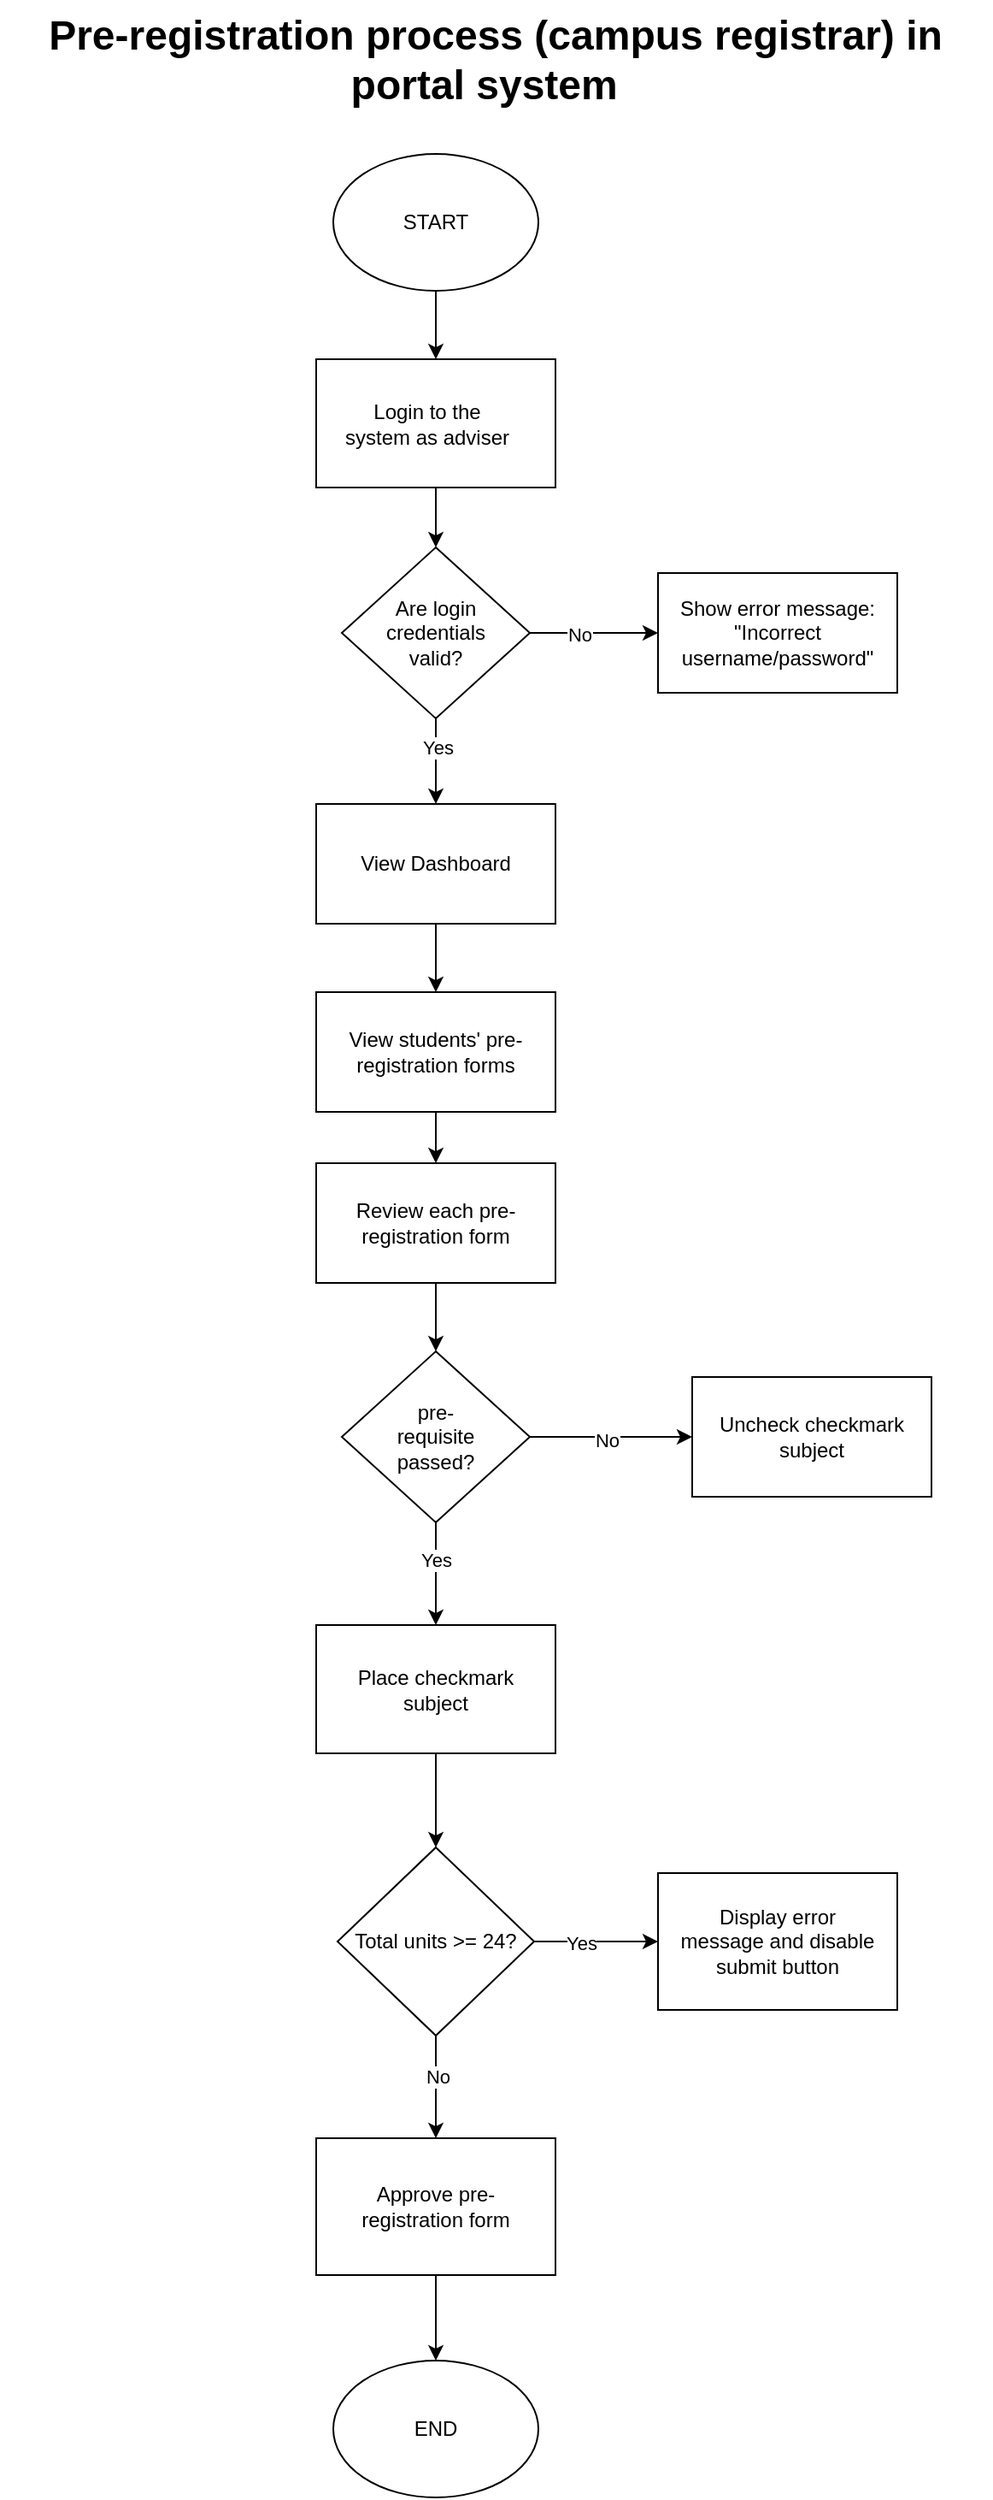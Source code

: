 <mxfile version="24.7.16">
  <diagram name="Page-1" id="FeNSiu1vrpdzJU6li4sQ">
    <mxGraphModel dx="880" dy="460" grid="1" gridSize="10" guides="1" tooltips="1" connect="1" arrows="1" fold="1" page="1" pageScale="1" pageWidth="850" pageHeight="1100" math="0" shadow="0">
      <root>
        <mxCell id="0" />
        <mxCell id="1" parent="0" />
        <mxCell id="SyvcPrhUcTAlDS3E91bm-1" value="&lt;h1 style=&quot;margin-top: 0px;&quot;&gt;Pre-registration process (campus registrar) in portal system&amp;nbsp;&amp;nbsp;&lt;/h1&gt;" style="text;html=1;whiteSpace=wrap;overflow=hidden;rounded=0;align=center;movable=1;resizable=1;rotatable=1;deletable=1;editable=1;locked=0;connectable=1;" parent="1" vertex="1">
          <mxGeometry x="135" y="20" width="580" height="70" as="geometry" />
        </mxCell>
        <mxCell id="SyvcPrhUcTAlDS3E91bm-11" style="edgeStyle=orthogonalEdgeStyle;rounded=0;orthogonalLoop=1;jettySize=auto;html=1;exitX=0.5;exitY=1;exitDx=0;exitDy=0;entryX=0.5;entryY=0;entryDx=0;entryDy=0;" parent="1" source="SyvcPrhUcTAlDS3E91bm-4" target="SyvcPrhUcTAlDS3E91bm-8" edge="1">
          <mxGeometry relative="1" as="geometry" />
        </mxCell>
        <mxCell id="SyvcPrhUcTAlDS3E91bm-14" value="Yes" style="edgeLabel;html=1;align=center;verticalAlign=middle;resizable=0;points=[];" parent="SyvcPrhUcTAlDS3E91bm-11" vertex="1" connectable="0">
          <mxGeometry x="-0.32" y="1" relative="1" as="geometry">
            <mxPoint as="offset" />
          </mxGeometry>
        </mxCell>
        <mxCell id="SyvcPrhUcTAlDS3E91bm-12" style="edgeStyle=orthogonalEdgeStyle;rounded=0;orthogonalLoop=1;jettySize=auto;html=1;exitX=1;exitY=0.5;exitDx=0;exitDy=0;entryX=0;entryY=0.5;entryDx=0;entryDy=0;" parent="1" source="SyvcPrhUcTAlDS3E91bm-4" target="SyvcPrhUcTAlDS3E91bm-7" edge="1">
          <mxGeometry relative="1" as="geometry" />
        </mxCell>
        <mxCell id="SyvcPrhUcTAlDS3E91bm-13" value="No" style="edgeLabel;html=1;align=center;verticalAlign=middle;resizable=0;points=[];" parent="SyvcPrhUcTAlDS3E91bm-12" vertex="1" connectable="0">
          <mxGeometry x="-0.227" y="-1" relative="1" as="geometry">
            <mxPoint as="offset" />
          </mxGeometry>
        </mxCell>
        <mxCell id="SyvcPrhUcTAlDS3E91bm-4" value="" style="rhombus;whiteSpace=wrap;html=1;" parent="1" vertex="1">
          <mxGeometry x="335" y="340" width="110" height="100" as="geometry" />
        </mxCell>
        <mxCell id="SyvcPrhUcTAlDS3E91bm-5" value="Are login credentials valid?" style="text;html=1;align=center;verticalAlign=middle;whiteSpace=wrap;rounded=0;" parent="1" vertex="1">
          <mxGeometry x="360" y="375" width="60" height="30" as="geometry" />
        </mxCell>
        <mxCell id="SyvcPrhUcTAlDS3E91bm-6" value="" style="rounded=0;whiteSpace=wrap;html=1;" parent="1" vertex="1">
          <mxGeometry x="520" y="355" width="140" height="70" as="geometry" />
        </mxCell>
        <mxCell id="SyvcPrhUcTAlDS3E91bm-7" value="Show error message:&lt;div&gt;&quot;Incorrect username/password&quot;&lt;/div&gt;" style="text;html=1;align=center;verticalAlign=middle;whiteSpace=wrap;rounded=0;" parent="1" vertex="1">
          <mxGeometry x="520" y="370" width="140" height="40" as="geometry" />
        </mxCell>
        <mxCell id="hEnt9ywJXe-8F-uIfgRp-30" style="edgeStyle=orthogonalEdgeStyle;rounded=0;orthogonalLoop=1;jettySize=auto;html=1;exitX=0.5;exitY=1;exitDx=0;exitDy=0;entryX=0.5;entryY=0;entryDx=0;entryDy=0;" parent="1" source="SyvcPrhUcTAlDS3E91bm-8" target="hEnt9ywJXe-8F-uIfgRp-27" edge="1">
          <mxGeometry relative="1" as="geometry" />
        </mxCell>
        <mxCell id="SyvcPrhUcTAlDS3E91bm-8" value="" style="rounded=0;whiteSpace=wrap;html=1;" parent="1" vertex="1">
          <mxGeometry x="320" y="490" width="140" height="70" as="geometry" />
        </mxCell>
        <mxCell id="SyvcPrhUcTAlDS3E91bm-9" value="View Dashboard" style="text;html=1;align=center;verticalAlign=middle;whiteSpace=wrap;rounded=0;" parent="1" vertex="1">
          <mxGeometry x="320" y="505" width="140" height="40" as="geometry" />
        </mxCell>
        <mxCell id="SyvcPrhUcTAlDS3E91bm-25" style="edgeStyle=orthogonalEdgeStyle;rounded=0;orthogonalLoop=1;jettySize=auto;html=1;exitX=0.5;exitY=1;exitDx=0;exitDy=0;entryX=0.5;entryY=0;entryDx=0;entryDy=0;" parent="1" source="SyvcPrhUcTAlDS3E91bm-15" target="SyvcPrhUcTAlDS3E91bm-17" edge="1">
          <mxGeometry relative="1" as="geometry" />
        </mxCell>
        <mxCell id="SyvcPrhUcTAlDS3E91bm-15" value="" style="rounded=0;whiteSpace=wrap;html=1;" parent="1" vertex="1">
          <mxGeometry x="320" y="700" width="140" height="70" as="geometry" />
        </mxCell>
        <mxCell id="SyvcPrhUcTAlDS3E91bm-16" value="Review each pre-registration form" style="text;html=1;align=center;verticalAlign=middle;whiteSpace=wrap;rounded=0;" parent="1" vertex="1">
          <mxGeometry x="320" y="715" width="140" height="40" as="geometry" />
        </mxCell>
        <mxCell id="SyvcPrhUcTAlDS3E91bm-26" style="edgeStyle=orthogonalEdgeStyle;rounded=0;orthogonalLoop=1;jettySize=auto;html=1;exitX=1;exitY=0.5;exitDx=0;exitDy=0;entryX=0;entryY=0.5;entryDx=0;entryDy=0;" parent="1" source="SyvcPrhUcTAlDS3E91bm-17" edge="1">
          <mxGeometry relative="1" as="geometry">
            <mxPoint x="540" y="860" as="targetPoint" />
          </mxGeometry>
        </mxCell>
        <mxCell id="SyvcPrhUcTAlDS3E91bm-30" value="No" style="edgeLabel;html=1;align=center;verticalAlign=middle;resizable=0;points=[];" parent="SyvcPrhUcTAlDS3E91bm-26" vertex="1" connectable="0">
          <mxGeometry x="-0.053" y="-2" relative="1" as="geometry">
            <mxPoint as="offset" />
          </mxGeometry>
        </mxCell>
        <mxCell id="hEnt9ywJXe-8F-uIfgRp-8" style="edgeStyle=orthogonalEdgeStyle;rounded=0;orthogonalLoop=1;jettySize=auto;html=1;exitX=0.5;exitY=1;exitDx=0;exitDy=0;entryX=0.5;entryY=0;entryDx=0;entryDy=0;" parent="1" source="SyvcPrhUcTAlDS3E91bm-17" target="hEnt9ywJXe-8F-uIfgRp-7" edge="1">
          <mxGeometry relative="1" as="geometry" />
        </mxCell>
        <mxCell id="hEnt9ywJXe-8F-uIfgRp-9" value="Yes" style="edgeLabel;html=1;align=center;verticalAlign=middle;resizable=0;points=[];" parent="hEnt9ywJXe-8F-uIfgRp-8" vertex="1" connectable="0">
          <mxGeometry x="-0.267" relative="1" as="geometry">
            <mxPoint as="offset" />
          </mxGeometry>
        </mxCell>
        <mxCell id="SyvcPrhUcTAlDS3E91bm-17" value="" style="rhombus;whiteSpace=wrap;html=1;" parent="1" vertex="1">
          <mxGeometry x="335" y="810" width="110" height="100" as="geometry" />
        </mxCell>
        <mxCell id="SyvcPrhUcTAlDS3E91bm-18" value="pre-requisite passed?" style="text;html=1;align=center;verticalAlign=middle;whiteSpace=wrap;rounded=0;" parent="1" vertex="1">
          <mxGeometry x="360" y="845" width="60" height="30" as="geometry" />
        </mxCell>
        <mxCell id="SyvcPrhUcTAlDS3E91bm-19" value="" style="rounded=0;whiteSpace=wrap;html=1;" parent="1" vertex="1">
          <mxGeometry x="540" y="825" width="140" height="70" as="geometry" />
        </mxCell>
        <mxCell id="SyvcPrhUcTAlDS3E91bm-20" value="Uncheck checkmark subject" style="text;html=1;align=center;verticalAlign=middle;whiteSpace=wrap;rounded=0;" parent="1" vertex="1">
          <mxGeometry x="540" y="840" width="140" height="40" as="geometry" />
        </mxCell>
        <mxCell id="hEnt9ywJXe-8F-uIfgRp-3" style="edgeStyle=orthogonalEdgeStyle;rounded=0;orthogonalLoop=1;jettySize=auto;html=1;exitX=0.5;exitY=1;exitDx=0;exitDy=0;entryX=0.5;entryY=0;entryDx=0;entryDy=0;" parent="1" source="hEnt9ywJXe-8F-uIfgRp-1" target="SyvcPrhUcTAlDS3E91bm-4" edge="1">
          <mxGeometry relative="1" as="geometry" />
        </mxCell>
        <mxCell id="hEnt9ywJXe-8F-uIfgRp-1" value="" style="rounded=0;whiteSpace=wrap;html=1;" parent="1" vertex="1">
          <mxGeometry x="320" y="230" width="140" height="75" as="geometry" />
        </mxCell>
        <mxCell id="hEnt9ywJXe-8F-uIfgRp-2" value="Login to the system as adviser" style="text;html=1;align=center;verticalAlign=middle;whiteSpace=wrap;rounded=0;" parent="1" vertex="1">
          <mxGeometry x="335" y="252.5" width="100" height="30" as="geometry" />
        </mxCell>
        <mxCell id="hEnt9ywJXe-8F-uIfgRp-6" style="edgeStyle=orthogonalEdgeStyle;rounded=0;orthogonalLoop=1;jettySize=auto;html=1;exitX=0.5;exitY=1;exitDx=0;exitDy=0;entryX=0.5;entryY=0;entryDx=0;entryDy=0;" parent="1" source="hEnt9ywJXe-8F-uIfgRp-4" target="hEnt9ywJXe-8F-uIfgRp-1" edge="1">
          <mxGeometry relative="1" as="geometry" />
        </mxCell>
        <mxCell id="hEnt9ywJXe-8F-uIfgRp-4" value="" style="ellipse;whiteSpace=wrap;html=1;" parent="1" vertex="1">
          <mxGeometry x="330" y="110" width="120" height="80" as="geometry" />
        </mxCell>
        <mxCell id="hEnt9ywJXe-8F-uIfgRp-5" value="START" style="text;html=1;align=center;verticalAlign=middle;whiteSpace=wrap;rounded=0;" parent="1" vertex="1">
          <mxGeometry x="360" y="135" width="60" height="30" as="geometry" />
        </mxCell>
        <mxCell id="nV3J0QXQUYTeU2AQdvQt-4" style="edgeStyle=orthogonalEdgeStyle;rounded=0;orthogonalLoop=1;jettySize=auto;html=1;exitX=0.5;exitY=1;exitDx=0;exitDy=0;entryX=0.5;entryY=0;entryDx=0;entryDy=0;" edge="1" parent="1" source="hEnt9ywJXe-8F-uIfgRp-7" target="nV3J0QXQUYTeU2AQdvQt-2">
          <mxGeometry relative="1" as="geometry" />
        </mxCell>
        <mxCell id="hEnt9ywJXe-8F-uIfgRp-7" value="" style="rounded=0;whiteSpace=wrap;html=1;" parent="1" vertex="1">
          <mxGeometry x="320" y="970" width="140" height="75" as="geometry" />
        </mxCell>
        <mxCell id="hEnt9ywJXe-8F-uIfgRp-10" value="Place checkmark subject" style="text;html=1;align=center;verticalAlign=middle;whiteSpace=wrap;rounded=0;" parent="1" vertex="1">
          <mxGeometry x="340" y="992.5" width="100" height="30" as="geometry" />
        </mxCell>
        <mxCell id="hEnt9ywJXe-8F-uIfgRp-31" style="edgeStyle=orthogonalEdgeStyle;rounded=0;orthogonalLoop=1;jettySize=auto;html=1;exitX=0.5;exitY=1;exitDx=0;exitDy=0;entryX=0.5;entryY=0;entryDx=0;entryDy=0;" parent="1" source="hEnt9ywJXe-8F-uIfgRp-27" target="SyvcPrhUcTAlDS3E91bm-15" edge="1">
          <mxGeometry relative="1" as="geometry" />
        </mxCell>
        <mxCell id="hEnt9ywJXe-8F-uIfgRp-27" value="" style="rounded=0;whiteSpace=wrap;html=1;" parent="1" vertex="1">
          <mxGeometry x="320" y="600" width="140" height="70" as="geometry" />
        </mxCell>
        <mxCell id="hEnt9ywJXe-8F-uIfgRp-28" value="View students&#39; pre-registration forms" style="text;html=1;align=center;verticalAlign=middle;whiteSpace=wrap;rounded=0;" parent="1" vertex="1">
          <mxGeometry x="320" y="615" width="140" height="40" as="geometry" />
        </mxCell>
        <mxCell id="nV3J0QXQUYTeU2AQdvQt-8" style="edgeStyle=orthogonalEdgeStyle;rounded=0;orthogonalLoop=1;jettySize=auto;html=1;exitX=1;exitY=0.5;exitDx=0;exitDy=0;entryX=0;entryY=0.5;entryDx=0;entryDy=0;" edge="1" parent="1" source="nV3J0QXQUYTeU2AQdvQt-2" target="nV3J0QXQUYTeU2AQdvQt-5">
          <mxGeometry relative="1" as="geometry" />
        </mxCell>
        <mxCell id="nV3J0QXQUYTeU2AQdvQt-15" value="Yes" style="edgeLabel;html=1;align=center;verticalAlign=middle;resizable=0;points=[];" vertex="1" connectable="0" parent="nV3J0QXQUYTeU2AQdvQt-8">
          <mxGeometry x="-0.269" y="-1" relative="1" as="geometry">
            <mxPoint x="1" as="offset" />
          </mxGeometry>
        </mxCell>
        <mxCell id="nV3J0QXQUYTeU2AQdvQt-9" style="edgeStyle=orthogonalEdgeStyle;rounded=0;orthogonalLoop=1;jettySize=auto;html=1;exitX=0.5;exitY=1;exitDx=0;exitDy=0;entryX=0.5;entryY=0;entryDx=0;entryDy=0;" edge="1" parent="1" source="nV3J0QXQUYTeU2AQdvQt-2" target="nV3J0QXQUYTeU2AQdvQt-6">
          <mxGeometry relative="1" as="geometry" />
        </mxCell>
        <mxCell id="nV3J0QXQUYTeU2AQdvQt-16" value="No" style="edgeLabel;html=1;align=center;verticalAlign=middle;resizable=0;points=[];" vertex="1" connectable="0" parent="nV3J0QXQUYTeU2AQdvQt-9">
          <mxGeometry x="-0.2" y="1" relative="1" as="geometry">
            <mxPoint as="offset" />
          </mxGeometry>
        </mxCell>
        <mxCell id="nV3J0QXQUYTeU2AQdvQt-2" value="" style="rhombus;whiteSpace=wrap;html=1;" vertex="1" parent="1">
          <mxGeometry x="332.5" y="1100" width="115" height="110" as="geometry" />
        </mxCell>
        <mxCell id="nV3J0QXQUYTeU2AQdvQt-3" value="Total units &amp;gt;= 24?" style="text;html=1;align=center;verticalAlign=middle;whiteSpace=wrap;rounded=0;" vertex="1" parent="1">
          <mxGeometry x="340" y="1140" width="100" height="30" as="geometry" />
        </mxCell>
        <mxCell id="nV3J0QXQUYTeU2AQdvQt-5" value="" style="rounded=0;whiteSpace=wrap;html=1;" vertex="1" parent="1">
          <mxGeometry x="520" y="1115" width="140" height="80" as="geometry" />
        </mxCell>
        <mxCell id="nV3J0QXQUYTeU2AQdvQt-14" style="edgeStyle=orthogonalEdgeStyle;rounded=0;orthogonalLoop=1;jettySize=auto;html=1;exitX=0.5;exitY=1;exitDx=0;exitDy=0;entryX=0.5;entryY=0;entryDx=0;entryDy=0;" edge="1" parent="1" source="nV3J0QXQUYTeU2AQdvQt-6" target="nV3J0QXQUYTeU2AQdvQt-11">
          <mxGeometry relative="1" as="geometry" />
        </mxCell>
        <mxCell id="nV3J0QXQUYTeU2AQdvQt-6" value="" style="rounded=0;whiteSpace=wrap;html=1;" vertex="1" parent="1">
          <mxGeometry x="320" y="1270" width="140" height="80" as="geometry" />
        </mxCell>
        <mxCell id="nV3J0QXQUYTeU2AQdvQt-10" value="Approve pre-registration form" style="text;html=1;align=center;verticalAlign=middle;whiteSpace=wrap;rounded=0;" vertex="1" parent="1">
          <mxGeometry x="330" y="1295" width="120" height="30" as="geometry" />
        </mxCell>
        <mxCell id="nV3J0QXQUYTeU2AQdvQt-11" value="" style="ellipse;whiteSpace=wrap;html=1;" vertex="1" parent="1">
          <mxGeometry x="330" y="1400" width="120" height="80" as="geometry" />
        </mxCell>
        <mxCell id="nV3J0QXQUYTeU2AQdvQt-12" value="Display error message and disable submit button" style="text;html=1;align=center;verticalAlign=middle;whiteSpace=wrap;rounded=0;" vertex="1" parent="1">
          <mxGeometry x="530" y="1140" width="120" height="30" as="geometry" />
        </mxCell>
        <mxCell id="nV3J0QXQUYTeU2AQdvQt-13" value="END" style="text;html=1;align=center;verticalAlign=middle;whiteSpace=wrap;rounded=0;" vertex="1" parent="1">
          <mxGeometry x="330" y="1425" width="120" height="30" as="geometry" />
        </mxCell>
      </root>
    </mxGraphModel>
  </diagram>
</mxfile>
